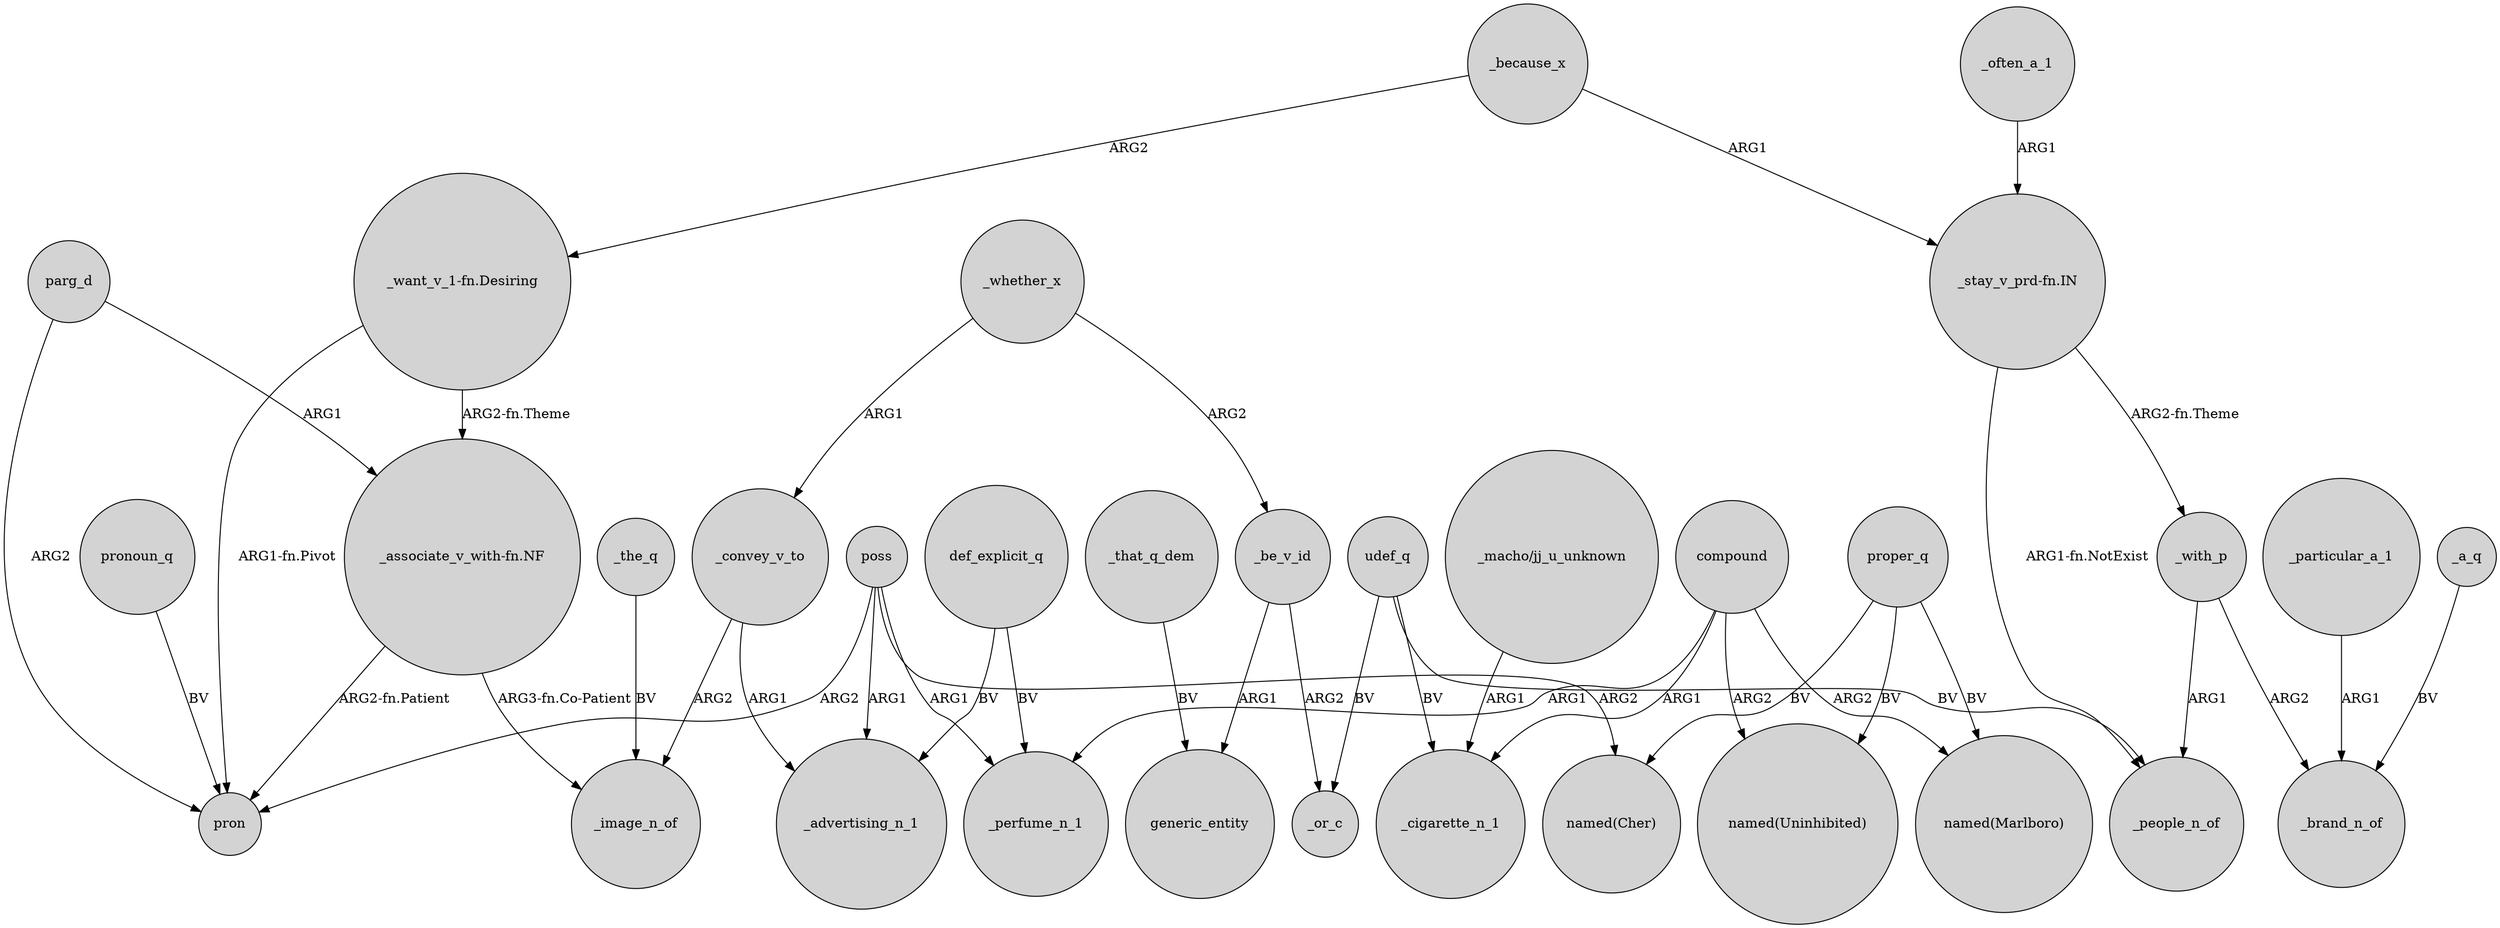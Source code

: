 digraph {
	node [shape=circle style=filled]
	"_associate_v_with-fn.NF" -> pron [label="ARG2-fn.Patient"]
	_convey_v_to -> _advertising_n_1 [label=ARG1]
	proper_q -> "named(Uninhibited)" [label=BV]
	poss -> pron [label=ARG2]
	parg_d -> "_associate_v_with-fn.NF" [label=ARG1]
	_that_q_dem -> generic_entity [label=BV]
	poss -> _advertising_n_1 [label=ARG1]
	compound -> "named(Marlboro)" [label=ARG2]
	"_stay_v_prd-fn.IN" -> _with_p [label="ARG2-fn.Theme"]
	"_associate_v_with-fn.NF" -> _image_n_of [label="ARG3-fn.Co-Patient"]
	_because_x -> "_want_v_1-fn.Desiring" [label=ARG2]
	"_want_v_1-fn.Desiring" -> pron [label="ARG1-fn.Pivot"]
	_particular_a_1 -> _brand_n_of [label=ARG1]
	udef_q -> _cigarette_n_1 [label=BV]
	_be_v_id -> generic_entity [label=ARG1]
	"_stay_v_prd-fn.IN" -> _people_n_of [label="ARG1-fn.NotExist"]
	udef_q -> _or_c [label=BV]
	proper_q -> "named(Cher)" [label=BV]
	_the_q -> _image_n_of [label=BV]
	_be_v_id -> _or_c [label=ARG2]
	_whether_x -> _convey_v_to [label=ARG1]
	parg_d -> pron [label=ARG2]
	_whether_x -> _be_v_id [label=ARG2]
	pronoun_q -> pron [label=BV]
	udef_q -> _people_n_of [label=BV]
	def_explicit_q -> _perfume_n_1 [label=BV]
	proper_q -> "named(Marlboro)" [label=BV]
	_with_p -> _brand_n_of [label=ARG2]
	_a_q -> _brand_n_of [label=BV]
	"_want_v_1-fn.Desiring" -> "_associate_v_with-fn.NF" [label="ARG2-fn.Theme"]
	_with_p -> _people_n_of [label=ARG1]
	_because_x -> "_stay_v_prd-fn.IN" [label=ARG1]
	def_explicit_q -> _advertising_n_1 [label=BV]
	poss -> "named(Cher)" [label=ARG2]
	_convey_v_to -> _image_n_of [label=ARG2]
	"_macho/jj_u_unknown" -> _cigarette_n_1 [label=ARG1]
	compound -> "named(Uninhibited)" [label=ARG2]
	compound -> _perfume_n_1 [label=ARG1]
	_often_a_1 -> "_stay_v_prd-fn.IN" [label=ARG1]
	compound -> _cigarette_n_1 [label=ARG1]
	poss -> _perfume_n_1 [label=ARG1]
}
